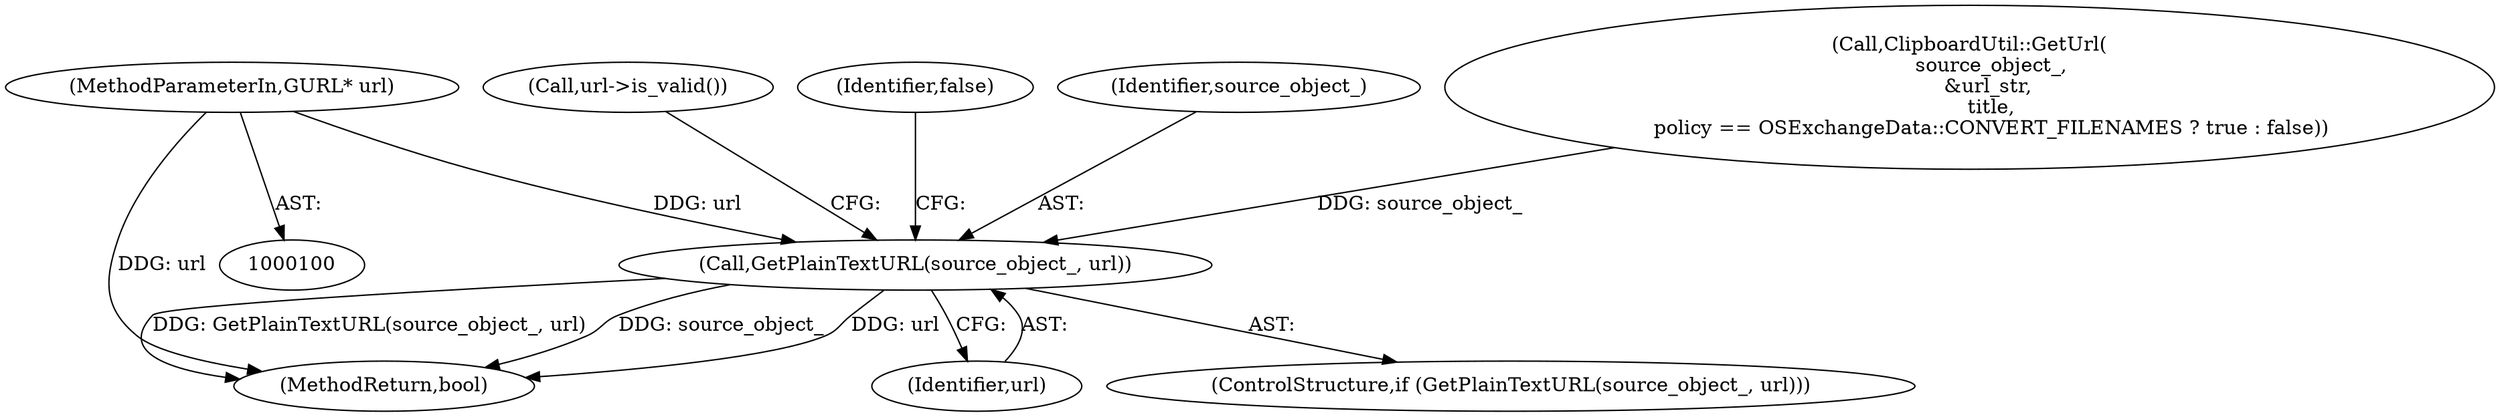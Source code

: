 digraph "0_Chrome_e93dc535728da259ec16d1c3cc393f80b25f64ae_17@pointer" {
"1000102" [label="(MethodParameterIn,GURL* url)"];
"1000135" [label="(Call,GetPlainTextURL(source_object_, url))"];
"1000140" [label="(Call,url->is_valid())"];
"1000134" [label="(ControlStructure,if (GetPlainTextURL(source_object_, url)))"];
"1000157" [label="(Identifier,false)"];
"1000136" [label="(Identifier,source_object_)"];
"1000109" [label="(Call,ClipboardUtil::GetUrl(\n       source_object_,\n      &url_str,\n       title,\n       policy == OSExchangeData::CONVERT_FILENAMES ? true : false))"];
"1000158" [label="(MethodReturn,bool)"];
"1000102" [label="(MethodParameterIn,GURL* url)"];
"1000137" [label="(Identifier,url)"];
"1000135" [label="(Call,GetPlainTextURL(source_object_, url))"];
"1000102" -> "1000100"  [label="AST: "];
"1000102" -> "1000158"  [label="DDG: url"];
"1000102" -> "1000135"  [label="DDG: url"];
"1000135" -> "1000134"  [label="AST: "];
"1000135" -> "1000137"  [label="CFG: "];
"1000136" -> "1000135"  [label="AST: "];
"1000137" -> "1000135"  [label="AST: "];
"1000140" -> "1000135"  [label="CFG: "];
"1000157" -> "1000135"  [label="CFG: "];
"1000135" -> "1000158"  [label="DDG: GetPlainTextURL(source_object_, url)"];
"1000135" -> "1000158"  [label="DDG: source_object_"];
"1000135" -> "1000158"  [label="DDG: url"];
"1000109" -> "1000135"  [label="DDG: source_object_"];
}
